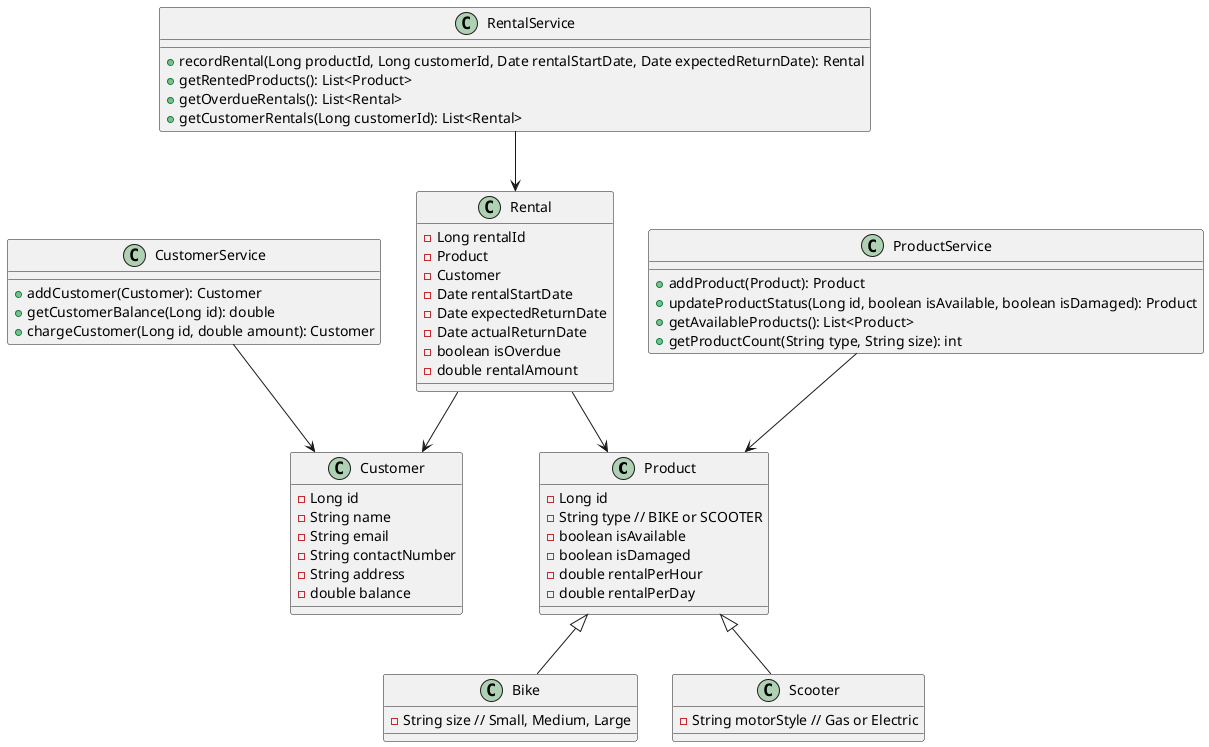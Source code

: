 @startuml
class Product {
  - Long id
  - String type // BIKE or SCOOTER
  - boolean isAvailable
  - boolean isDamaged
  - double rentalPerHour
  - double rentalPerDay
}

class Bike extends Product {
  - String size // Small, Medium, Large
}

class Scooter extends Product {
  - String motorStyle // Gas or Electric
}

class Customer {
  - Long id
  - String name
  - String email
  - String contactNumber
  - String address
  - double balance
}

class Rental {
  - Long rentalId
  - Product
  - Customer
  - Date rentalStartDate
  - Date expectedReturnDate
  - Date actualReturnDate
  - boolean isOverdue
  - double rentalAmount
}

class ProductService {
  + addProduct(Product): Product
  + updateProductStatus(Long id, boolean isAvailable, boolean isDamaged): Product
  + getAvailableProducts(): List<Product>
  + getProductCount(String type, String size): int
}

class CustomerService {
  + addCustomer(Customer): Customer
  + getCustomerBalance(Long id): double
  + chargeCustomer(Long id, double amount): Customer
}

class RentalService {
  + recordRental(Long productId, Long customerId, Date rentalStartDate, Date expectedReturnDate): Rental
  + getRentedProducts(): List<Product>
  + getOverdueRentals(): List<Rental>
  + getCustomerRentals(Long customerId): List<Rental>
}

ProductService --> Product
CustomerService --> Customer
RentalService --> Rental
Rental --> Product
Rental --> Customer
@enduml
